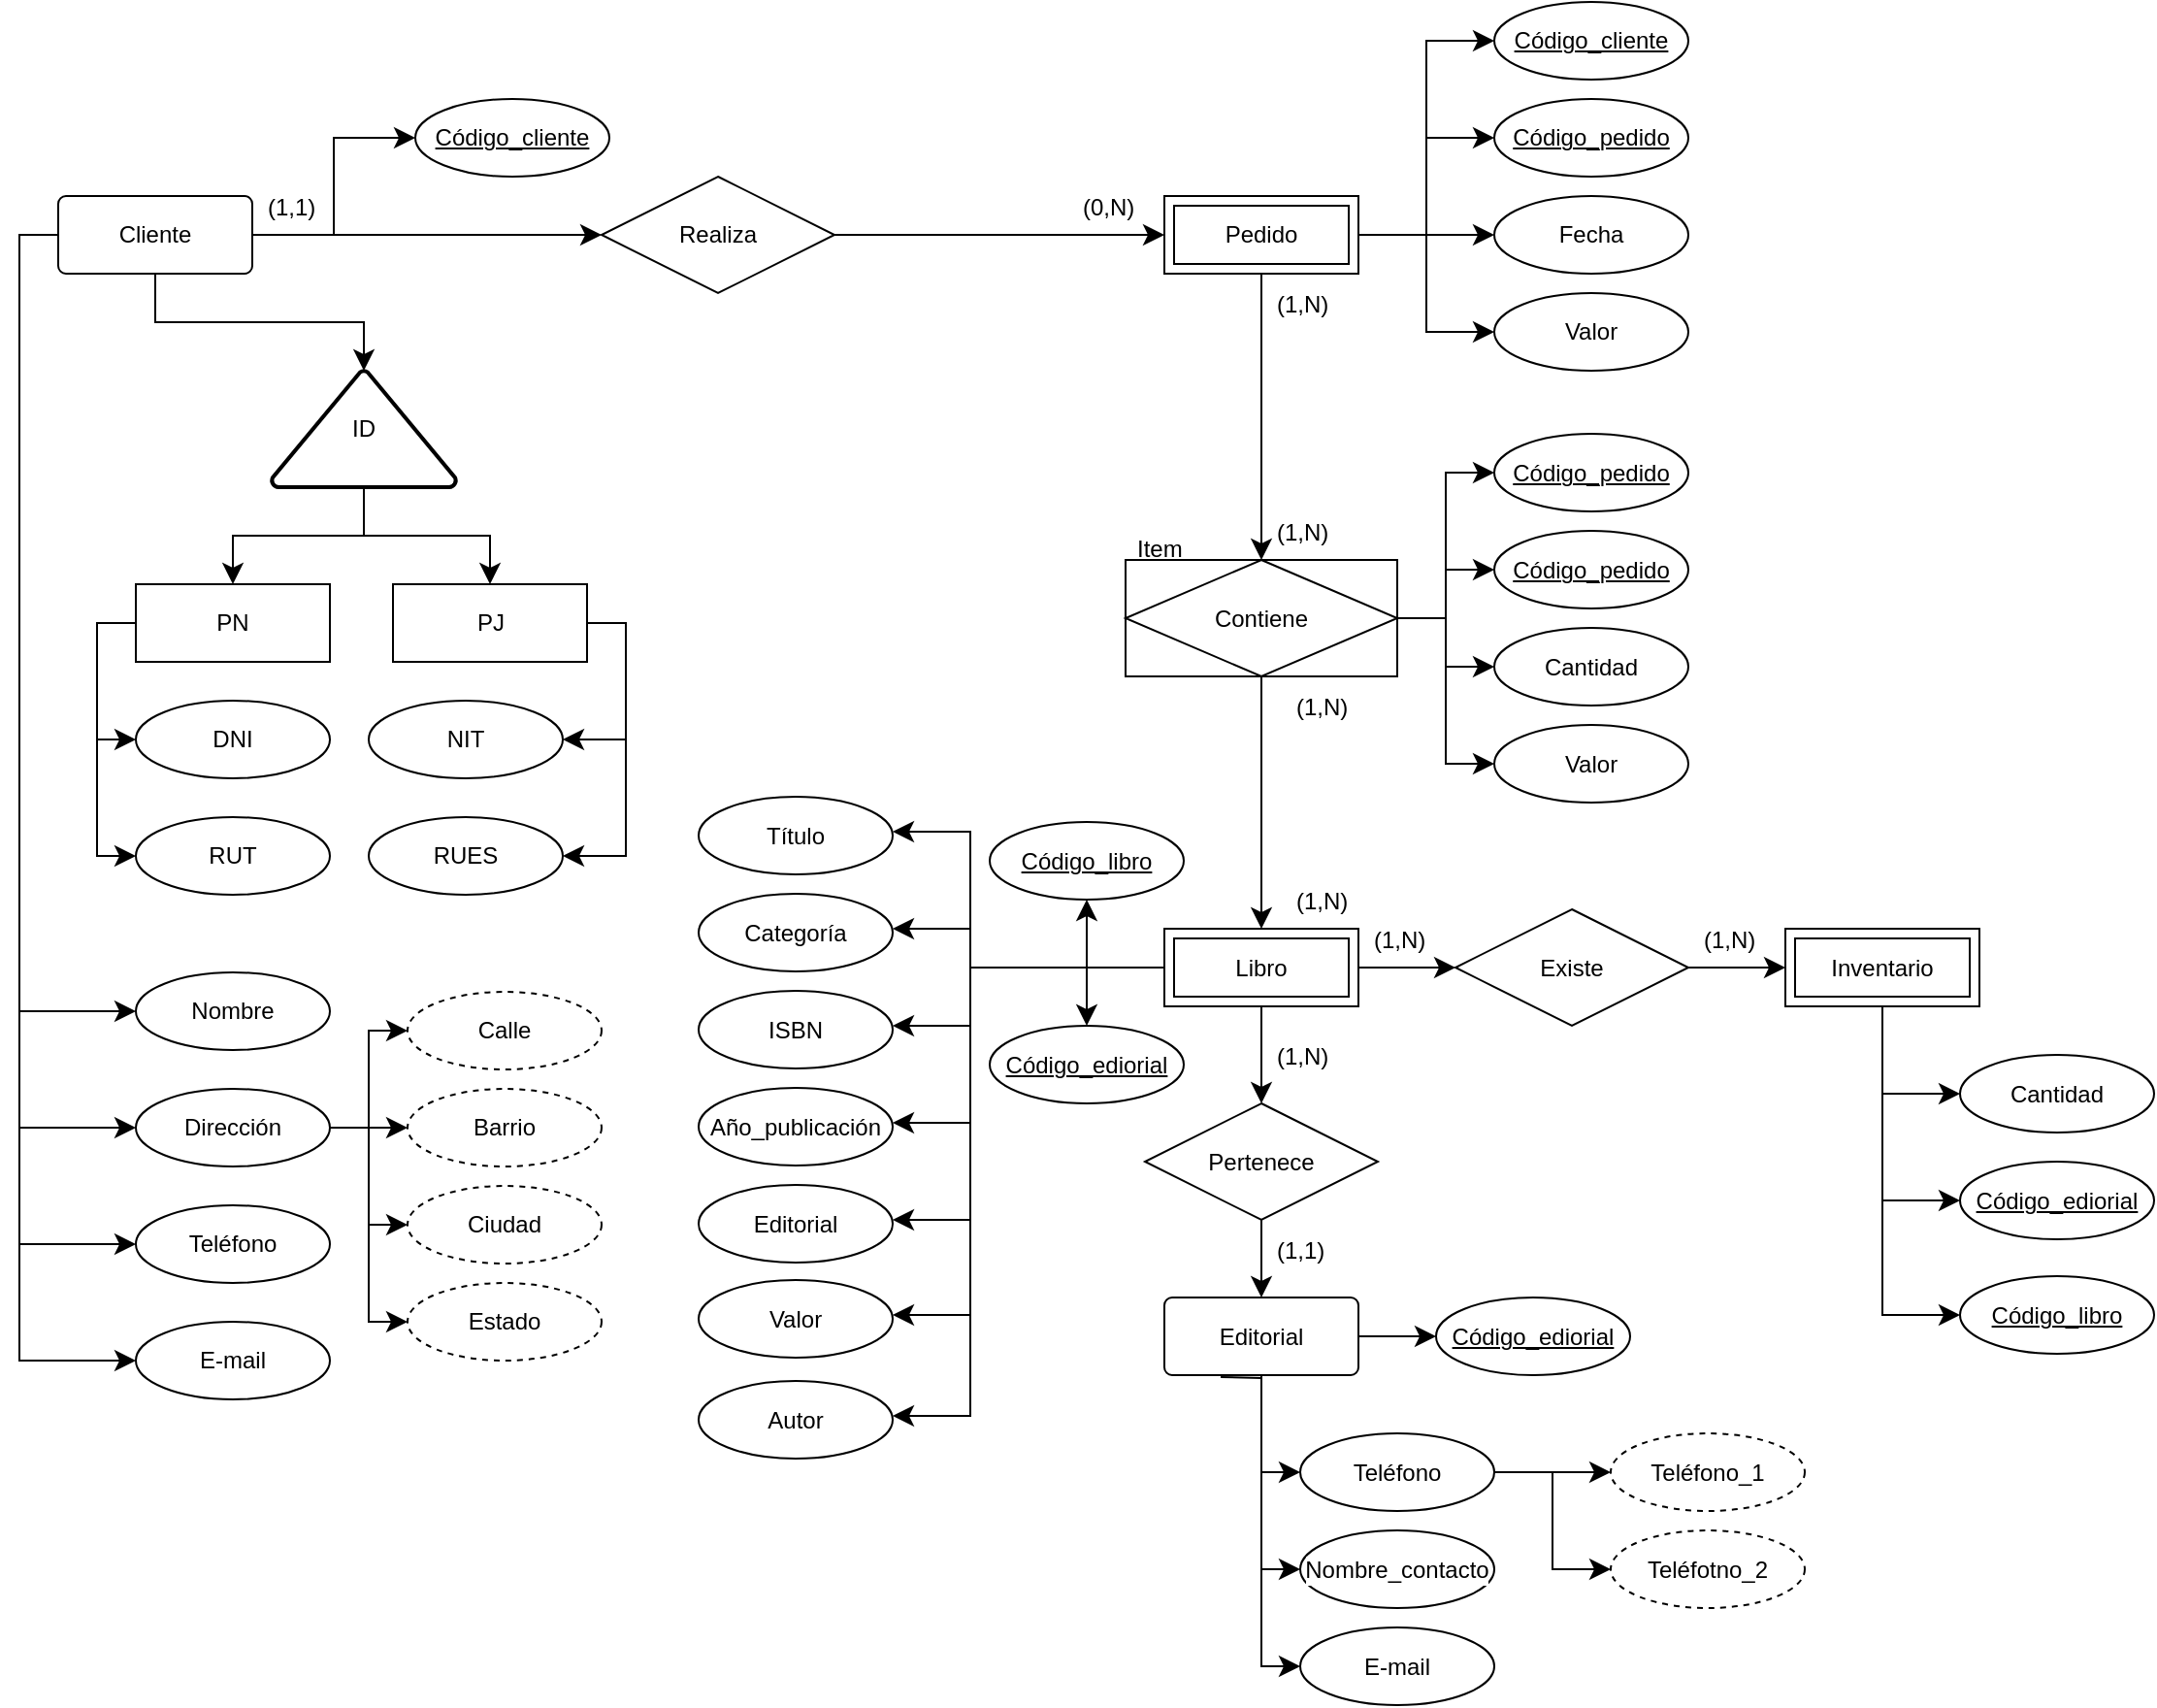 <mxfile version="27.1.3">
  <diagram name="Página-1" id="jzxvgFk-WGhR1MjdQ1gp">
    <mxGraphModel dx="1783" dy="1046" grid="1" gridSize="10" guides="1" tooltips="1" connect="1" arrows="1" fold="1" page="1" pageScale="1" pageWidth="827" pageHeight="1169" math="0" shadow="0">
      <root>
        <mxCell id="0" />
        <mxCell id="1" parent="0" />
        <mxCell id="xQgVyKhr44-zeWwKATJU-13" style="edgeStyle=none;curved=1;rounded=0;orthogonalLoop=1;jettySize=auto;html=1;entryX=0;entryY=0.5;entryDx=0;entryDy=0;fontSize=12;startSize=8;endSize=8;" edge="1" parent="1" source="xQgVyKhr44-zeWwKATJU-1" target="xQgVyKhr44-zeWwKATJU-7">
          <mxGeometry relative="1" as="geometry" />
        </mxCell>
        <mxCell id="xQgVyKhr44-zeWwKATJU-90" style="edgeStyle=orthogonalEdgeStyle;rounded=0;orthogonalLoop=1;jettySize=auto;html=1;entryX=0;entryY=0.5;entryDx=0;entryDy=0;fontSize=12;startSize=8;endSize=8;exitX=0;exitY=0.5;exitDx=0;exitDy=0;" edge="1" parent="1" source="xQgVyKhr44-zeWwKATJU-1" target="xQgVyKhr44-zeWwKATJU-67">
          <mxGeometry relative="1" as="geometry" />
        </mxCell>
        <mxCell id="xQgVyKhr44-zeWwKATJU-91" style="edgeStyle=orthogonalEdgeStyle;rounded=0;orthogonalLoop=1;jettySize=auto;html=1;entryX=0;entryY=0.5;entryDx=0;entryDy=0;fontSize=12;startSize=8;endSize=8;exitX=0;exitY=0.5;exitDx=0;exitDy=0;" edge="1" parent="1" source="xQgVyKhr44-zeWwKATJU-1" target="xQgVyKhr44-zeWwKATJU-73">
          <mxGeometry relative="1" as="geometry" />
        </mxCell>
        <mxCell id="xQgVyKhr44-zeWwKATJU-92" style="edgeStyle=orthogonalEdgeStyle;rounded=0;orthogonalLoop=1;jettySize=auto;html=1;entryX=0;entryY=0.5;entryDx=0;entryDy=0;fontSize=12;startSize=8;endSize=8;exitX=0;exitY=0.5;exitDx=0;exitDy=0;" edge="1" parent="1" source="xQgVyKhr44-zeWwKATJU-1" target="xQgVyKhr44-zeWwKATJU-72">
          <mxGeometry relative="1" as="geometry" />
        </mxCell>
        <mxCell id="xQgVyKhr44-zeWwKATJU-93" style="edgeStyle=orthogonalEdgeStyle;rounded=0;orthogonalLoop=1;jettySize=auto;html=1;entryX=0;entryY=0.5;entryDx=0;entryDy=0;fontSize=12;startSize=8;endSize=8;exitX=0;exitY=0.5;exitDx=0;exitDy=0;" edge="1" parent="1" source="xQgVyKhr44-zeWwKATJU-1" target="xQgVyKhr44-zeWwKATJU-80">
          <mxGeometry relative="1" as="geometry" />
        </mxCell>
        <mxCell id="xQgVyKhr44-zeWwKATJU-159" style="edgeStyle=orthogonalEdgeStyle;shape=connector;rounded=0;orthogonalLoop=1;jettySize=auto;html=1;exitX=1;exitY=0.5;exitDx=0;exitDy=0;entryX=0;entryY=0.5;entryDx=0;entryDy=0;strokeColor=default;align=center;verticalAlign=middle;fontFamily=Helvetica;fontSize=12;fontColor=default;labelBackgroundColor=default;startSize=8;endArrow=classic;endSize=8;" edge="1" parent="1" source="xQgVyKhr44-zeWwKATJU-1" target="xQgVyKhr44-zeWwKATJU-156">
          <mxGeometry relative="1" as="geometry" />
        </mxCell>
        <mxCell id="xQgVyKhr44-zeWwKATJU-1" value="Cliente" style="rounded=1;arcSize=10;whiteSpace=wrap;html=1;align=center;" vertex="1" parent="1">
          <mxGeometry x="180" y="200" width="100" height="40" as="geometry" />
        </mxCell>
        <mxCell id="xQgVyKhr44-zeWwKATJU-149" style="edgeStyle=orthogonalEdgeStyle;shape=connector;rounded=0;orthogonalLoop=1;jettySize=auto;html=1;entryX=0;entryY=0.5;entryDx=0;entryDy=0;strokeColor=default;align=center;verticalAlign=middle;fontFamily=Helvetica;fontSize=12;fontColor=default;labelBackgroundColor=default;startSize=8;endArrow=classic;endSize=8;exitX=0.5;exitY=1;exitDx=0;exitDy=0;" edge="1" parent="1" source="xQgVyKhr44-zeWwKATJU-2" target="xQgVyKhr44-zeWwKATJU-148">
          <mxGeometry relative="1" as="geometry">
            <mxPoint x="780" y="847.5" as="sourcePoint" />
          </mxGeometry>
        </mxCell>
        <mxCell id="xQgVyKhr44-zeWwKATJU-150" style="edgeStyle=orthogonalEdgeStyle;shape=connector;rounded=0;orthogonalLoop=1;jettySize=auto;html=1;entryX=0;entryY=0.5;entryDx=0;entryDy=0;strokeColor=default;align=center;verticalAlign=middle;fontFamily=Helvetica;fontSize=12;fontColor=default;labelBackgroundColor=default;startSize=8;endArrow=classic;endSize=8;" edge="1" parent="1" target="xQgVyKhr44-zeWwKATJU-147">
          <mxGeometry relative="1" as="geometry">
            <mxPoint x="800" y="807.5" as="sourcePoint" />
            <Array as="points">
              <mxPoint x="800" y="907.5" />
            </Array>
          </mxGeometry>
        </mxCell>
        <mxCell id="xQgVyKhr44-zeWwKATJU-151" style="edgeStyle=orthogonalEdgeStyle;shape=connector;rounded=0;orthogonalLoop=1;jettySize=auto;html=1;entryX=0;entryY=0.5;entryDx=0;entryDy=0;strokeColor=default;align=center;verticalAlign=middle;fontFamily=Helvetica;fontSize=12;fontColor=default;labelBackgroundColor=default;startSize=8;endArrow=classic;endSize=8;" edge="1" parent="1" target="xQgVyKhr44-zeWwKATJU-146">
          <mxGeometry relative="1" as="geometry">
            <mxPoint x="779" y="808.5" as="sourcePoint" />
            <mxPoint x="799.0" y="988.5" as="targetPoint" />
          </mxGeometry>
        </mxCell>
        <mxCell id="xQgVyKhr44-zeWwKATJU-160" style="edgeStyle=orthogonalEdgeStyle;shape=connector;rounded=0;orthogonalLoop=1;jettySize=auto;html=1;entryX=0;entryY=0.5;entryDx=0;entryDy=0;strokeColor=default;align=center;verticalAlign=middle;fontFamily=Helvetica;fontSize=12;fontColor=default;labelBackgroundColor=default;startSize=8;endArrow=classic;endSize=8;" edge="1" parent="1" source="xQgVyKhr44-zeWwKATJU-2" target="xQgVyKhr44-zeWwKATJU-157">
          <mxGeometry relative="1" as="geometry" />
        </mxCell>
        <mxCell id="xQgVyKhr44-zeWwKATJU-2" value="Editorial" style="rounded=1;arcSize=10;whiteSpace=wrap;html=1;align=center;" vertex="1" parent="1">
          <mxGeometry x="750" y="767.5" width="100" height="40" as="geometry" />
        </mxCell>
        <mxCell id="xQgVyKhr44-zeWwKATJU-167" style="edgeStyle=orthogonalEdgeStyle;shape=connector;rounded=0;orthogonalLoop=1;jettySize=auto;html=1;exitX=0.5;exitY=1;exitDx=0;exitDy=0;entryX=0;entryY=0.5;entryDx=0;entryDy=0;strokeColor=default;align=center;verticalAlign=middle;fontFamily=Helvetica;fontSize=12;fontColor=default;labelBackgroundColor=default;startSize=8;endArrow=classic;endSize=8;" edge="1" parent="1" source="xQgVyKhr44-zeWwKATJU-3" target="xQgVyKhr44-zeWwKATJU-165">
          <mxGeometry relative="1" as="geometry" />
        </mxCell>
        <mxCell id="xQgVyKhr44-zeWwKATJU-168" style="edgeStyle=orthogonalEdgeStyle;shape=connector;rounded=0;orthogonalLoop=1;jettySize=auto;html=1;entryX=0;entryY=0.5;entryDx=0;entryDy=0;strokeColor=default;align=center;verticalAlign=middle;fontFamily=Helvetica;fontSize=12;fontColor=default;labelBackgroundColor=default;startSize=8;endArrow=classic;endSize=8;" edge="1" parent="1" source="xQgVyKhr44-zeWwKATJU-3" target="xQgVyKhr44-zeWwKATJU-166">
          <mxGeometry relative="1" as="geometry" />
        </mxCell>
        <mxCell id="xQgVyKhr44-zeWwKATJU-180" style="edgeStyle=orthogonalEdgeStyle;shape=connector;rounded=0;orthogonalLoop=1;jettySize=auto;html=1;entryX=0;entryY=0.5;entryDx=0;entryDy=0;strokeColor=default;align=center;verticalAlign=middle;fontFamily=Helvetica;fontSize=12;fontColor=default;labelBackgroundColor=default;startSize=8;endArrow=classic;endSize=8;" edge="1" parent="1" source="xQgVyKhr44-zeWwKATJU-3" target="xQgVyKhr44-zeWwKATJU-179">
          <mxGeometry relative="1" as="geometry" />
        </mxCell>
        <mxCell id="xQgVyKhr44-zeWwKATJU-3" value="Inventario" style="shape=ext;margin=3;double=1;whiteSpace=wrap;html=1;align=center;" vertex="1" parent="1">
          <mxGeometry x="1070" y="577.5" width="100" height="40" as="geometry" />
        </mxCell>
        <mxCell id="xQgVyKhr44-zeWwKATJU-15" style="edgeStyle=none;curved=1;rounded=0;orthogonalLoop=1;jettySize=auto;html=1;entryX=0.5;entryY=0;entryDx=0;entryDy=0;fontSize=12;startSize=8;endSize=8;" edge="1" parent="1" source="xQgVyKhr44-zeWwKATJU-4" target="xQgVyKhr44-zeWwKATJU-50">
          <mxGeometry relative="1" as="geometry">
            <mxPoint x="800" y="275" as="targetPoint" />
            <Array as="points">
              <mxPoint x="800" y="270" />
            </Array>
          </mxGeometry>
        </mxCell>
        <mxCell id="xQgVyKhr44-zeWwKATJU-127" style="edgeStyle=orthogonalEdgeStyle;rounded=0;orthogonalLoop=1;jettySize=auto;html=1;exitX=1;exitY=0.5;exitDx=0;exitDy=0;entryX=0;entryY=0.5;entryDx=0;entryDy=0;fontSize=12;startSize=8;endSize=8;" edge="1" parent="1" source="xQgVyKhr44-zeWwKATJU-4" target="xQgVyKhr44-zeWwKATJU-126">
          <mxGeometry relative="1" as="geometry" />
        </mxCell>
        <mxCell id="xQgVyKhr44-zeWwKATJU-128" style="edgeStyle=orthogonalEdgeStyle;rounded=0;orthogonalLoop=1;jettySize=auto;html=1;entryX=0;entryY=0.5;entryDx=0;entryDy=0;fontSize=12;startSize=8;endSize=8;" edge="1" parent="1" source="xQgVyKhr44-zeWwKATJU-4" target="xQgVyKhr44-zeWwKATJU-125">
          <mxGeometry relative="1" as="geometry" />
        </mxCell>
        <mxCell id="xQgVyKhr44-zeWwKATJU-162" style="edgeStyle=orthogonalEdgeStyle;shape=connector;rounded=0;orthogonalLoop=1;jettySize=auto;html=1;exitX=1;exitY=0.5;exitDx=0;exitDy=0;entryX=0;entryY=0.5;entryDx=0;entryDy=0;strokeColor=default;align=center;verticalAlign=middle;fontFamily=Helvetica;fontSize=12;fontColor=default;labelBackgroundColor=default;startSize=8;endArrow=classic;endSize=8;" edge="1" parent="1" source="xQgVyKhr44-zeWwKATJU-4" target="xQgVyKhr44-zeWwKATJU-161">
          <mxGeometry relative="1" as="geometry" />
        </mxCell>
        <mxCell id="xQgVyKhr44-zeWwKATJU-170" style="edgeStyle=orthogonalEdgeStyle;shape=connector;rounded=0;orthogonalLoop=1;jettySize=auto;html=1;exitX=1;exitY=0.5;exitDx=0;exitDy=0;entryX=0;entryY=0.5;entryDx=0;entryDy=0;strokeColor=default;align=center;verticalAlign=middle;fontFamily=Helvetica;fontSize=12;fontColor=default;labelBackgroundColor=default;startSize=8;endArrow=classic;endSize=8;" edge="1" parent="1" source="xQgVyKhr44-zeWwKATJU-4" target="xQgVyKhr44-zeWwKATJU-169">
          <mxGeometry relative="1" as="geometry" />
        </mxCell>
        <mxCell id="xQgVyKhr44-zeWwKATJU-4" value="Pedido" style="shape=ext;margin=3;double=1;whiteSpace=wrap;html=1;align=center;" vertex="1" parent="1">
          <mxGeometry x="750" y="200" width="100" height="40" as="geometry" />
        </mxCell>
        <mxCell id="xQgVyKhr44-zeWwKATJU-40" style="edgeStyle=none;curved=1;rounded=0;orthogonalLoop=1;jettySize=auto;html=1;entryX=0.5;entryY=0;entryDx=0;entryDy=0;fontSize=12;startSize=8;endSize=8;" edge="1" parent="1" source="xQgVyKhr44-zeWwKATJU-5" target="xQgVyKhr44-zeWwKATJU-39">
          <mxGeometry relative="1" as="geometry" />
        </mxCell>
        <mxCell id="xQgVyKhr44-zeWwKATJU-45" value="" style="edgeStyle=none;curved=1;rounded=0;orthogonalLoop=1;jettySize=auto;html=1;fontSize=12;startSize=8;endSize=8;" edge="1" parent="1" source="xQgVyKhr44-zeWwKATJU-5">
          <mxGeometry relative="1" as="geometry">
            <mxPoint x="820.0" y="597.5" as="targetPoint" />
          </mxGeometry>
        </mxCell>
        <mxCell id="xQgVyKhr44-zeWwKATJU-49" value="" style="edgeStyle=none;curved=1;rounded=0;orthogonalLoop=1;jettySize=auto;html=1;fontSize=12;startSize=8;endSize=8;" edge="1" parent="1" source="xQgVyKhr44-zeWwKATJU-5" target="xQgVyKhr44-zeWwKATJU-44">
          <mxGeometry relative="1" as="geometry" />
        </mxCell>
        <mxCell id="xQgVyKhr44-zeWwKATJU-138" style="edgeStyle=orthogonalEdgeStyle;rounded=0;orthogonalLoop=1;jettySize=auto;html=1;exitX=0;exitY=0.5;exitDx=0;exitDy=0;entryX=1;entryY=0.5;entryDx=0;entryDy=0;fontSize=12;startSize=8;endSize=8;" edge="1" parent="1" source="xQgVyKhr44-zeWwKATJU-5">
          <mxGeometry relative="1" as="geometry">
            <mxPoint x="720.0" y="596.5" as="sourcePoint" />
            <mxPoint x="610.0" y="527.5" as="targetPoint" />
            <Array as="points">
              <mxPoint x="650" y="597.5" />
              <mxPoint x="650" y="527.5" />
            </Array>
          </mxGeometry>
        </mxCell>
        <mxCell id="xQgVyKhr44-zeWwKATJU-139" style="edgeStyle=orthogonalEdgeStyle;shape=connector;rounded=0;orthogonalLoop=1;jettySize=auto;html=1;entryX=1;entryY=0.5;entryDx=0;entryDy=0;strokeColor=default;align=center;verticalAlign=middle;fontFamily=Helvetica;fontSize=12;fontColor=default;labelBackgroundColor=default;startSize=8;endArrow=classic;endSize=8;exitX=0;exitY=0.5;exitDx=0;exitDy=0;" edge="1" parent="1" source="xQgVyKhr44-zeWwKATJU-5">
          <mxGeometry relative="1" as="geometry">
            <mxPoint x="720.0" y="596.5" as="sourcePoint" />
            <mxPoint x="610.0" y="577.5" as="targetPoint" />
            <Array as="points">
              <mxPoint x="650" y="597.5" />
              <mxPoint x="650" y="577.5" />
            </Array>
          </mxGeometry>
        </mxCell>
        <mxCell id="xQgVyKhr44-zeWwKATJU-140" style="edgeStyle=orthogonalEdgeStyle;shape=connector;rounded=0;orthogonalLoop=1;jettySize=auto;html=1;entryX=1;entryY=0.5;entryDx=0;entryDy=0;strokeColor=default;align=center;verticalAlign=middle;fontFamily=Helvetica;fontSize=12;fontColor=default;labelBackgroundColor=default;startSize=8;endArrow=classic;endSize=8;exitX=0;exitY=0.5;exitDx=0;exitDy=0;" edge="1" parent="1" source="xQgVyKhr44-zeWwKATJU-5">
          <mxGeometry relative="1" as="geometry">
            <mxPoint x="720.0" y="596.5" as="sourcePoint" />
            <mxPoint x="610.0" y="627.5" as="targetPoint" />
            <Array as="points">
              <mxPoint x="650" y="597.5" />
              <mxPoint x="650" y="627.5" />
            </Array>
          </mxGeometry>
        </mxCell>
        <mxCell id="xQgVyKhr44-zeWwKATJU-142" style="edgeStyle=orthogonalEdgeStyle;shape=connector;rounded=0;orthogonalLoop=1;jettySize=auto;html=1;entryX=1;entryY=0.5;entryDx=0;entryDy=0;strokeColor=default;align=center;verticalAlign=middle;fontFamily=Helvetica;fontSize=12;fontColor=default;labelBackgroundColor=default;startSize=8;endArrow=classic;endSize=8;exitX=0;exitY=0.5;exitDx=0;exitDy=0;" edge="1" parent="1" source="xQgVyKhr44-zeWwKATJU-5">
          <mxGeometry relative="1" as="geometry">
            <mxPoint x="720.0" y="596.5" as="sourcePoint" />
            <mxPoint x="610.0" y="677.5" as="targetPoint" />
            <Array as="points">
              <mxPoint x="650" y="597.5" />
              <mxPoint x="650" y="677.5" />
            </Array>
          </mxGeometry>
        </mxCell>
        <mxCell id="xQgVyKhr44-zeWwKATJU-143" style="edgeStyle=orthogonalEdgeStyle;shape=connector;rounded=0;orthogonalLoop=1;jettySize=auto;html=1;entryX=1;entryY=0.5;entryDx=0;entryDy=0;strokeColor=default;align=center;verticalAlign=middle;fontFamily=Helvetica;fontSize=12;fontColor=default;labelBackgroundColor=default;startSize=8;endArrow=classic;endSize=8;exitX=0;exitY=0.5;exitDx=0;exitDy=0;" edge="1" parent="1" source="xQgVyKhr44-zeWwKATJU-5">
          <mxGeometry relative="1" as="geometry">
            <mxPoint x="720.0" y="596.5" as="sourcePoint" />
            <mxPoint x="610.0" y="727.5" as="targetPoint" />
            <Array as="points">
              <mxPoint x="650" y="597.5" />
              <mxPoint x="650" y="727.5" />
            </Array>
          </mxGeometry>
        </mxCell>
        <mxCell id="xQgVyKhr44-zeWwKATJU-144" style="edgeStyle=orthogonalEdgeStyle;shape=connector;rounded=0;orthogonalLoop=1;jettySize=auto;html=1;entryX=1;entryY=0.5;entryDx=0;entryDy=0;strokeColor=default;align=center;verticalAlign=middle;fontFamily=Helvetica;fontSize=12;fontColor=default;labelBackgroundColor=default;startSize=8;endArrow=classic;endSize=8;exitX=0;exitY=0.5;exitDx=0;exitDy=0;" edge="1" parent="1" source="xQgVyKhr44-zeWwKATJU-5">
          <mxGeometry relative="1" as="geometry">
            <mxPoint x="720.0" y="596.5" as="sourcePoint" />
            <mxPoint x="610.0" y="776.5" as="targetPoint" />
            <Array as="points">
              <mxPoint x="650" y="597.5" />
              <mxPoint x="650" y="776.5" />
            </Array>
          </mxGeometry>
        </mxCell>
        <mxCell id="xQgVyKhr44-zeWwKATJU-145" style="edgeStyle=orthogonalEdgeStyle;shape=connector;rounded=0;orthogonalLoop=1;jettySize=auto;html=1;entryX=1;entryY=0.5;entryDx=0;entryDy=0;strokeColor=default;align=center;verticalAlign=middle;fontFamily=Helvetica;fontSize=12;fontColor=default;labelBackgroundColor=default;startSize=8;endArrow=classic;endSize=8;exitX=0;exitY=0.5;exitDx=0;exitDy=0;" edge="1" parent="1" source="xQgVyKhr44-zeWwKATJU-5">
          <mxGeometry relative="1" as="geometry">
            <mxPoint x="720.0" y="596.5" as="sourcePoint" />
            <mxPoint x="610.0" y="828.5" as="targetPoint" />
            <Array as="points">
              <mxPoint x="650" y="597.5" />
              <mxPoint x="650" y="828.5" />
            </Array>
          </mxGeometry>
        </mxCell>
        <mxCell id="xQgVyKhr44-zeWwKATJU-164" style="edgeStyle=orthogonalEdgeStyle;shape=connector;rounded=0;orthogonalLoop=1;jettySize=auto;html=1;entryX=0.5;entryY=0;entryDx=0;entryDy=0;strokeColor=default;align=center;verticalAlign=middle;fontFamily=Helvetica;fontSize=12;fontColor=default;labelBackgroundColor=default;startSize=8;endArrow=classic;endSize=8;exitX=0;exitY=0.5;exitDx=0;exitDy=0;" edge="1" parent="1" source="xQgVyKhr44-zeWwKATJU-5" target="xQgVyKhr44-zeWwKATJU-163">
          <mxGeometry relative="1" as="geometry" />
        </mxCell>
        <mxCell id="xQgVyKhr44-zeWwKATJU-178" style="edgeStyle=orthogonalEdgeStyle;shape=connector;rounded=0;orthogonalLoop=1;jettySize=auto;html=1;entryX=0.5;entryY=1;entryDx=0;entryDy=0;strokeColor=default;align=center;verticalAlign=middle;fontFamily=Helvetica;fontSize=12;fontColor=default;labelBackgroundColor=default;startSize=8;endArrow=classic;endSize=8;exitX=0;exitY=0.5;exitDx=0;exitDy=0;" edge="1" parent="1" source="xQgVyKhr44-zeWwKATJU-5" target="xQgVyKhr44-zeWwKATJU-177">
          <mxGeometry relative="1" as="geometry" />
        </mxCell>
        <mxCell id="xQgVyKhr44-zeWwKATJU-5" value="Libro" style="shape=ext;margin=3;double=1;whiteSpace=wrap;html=1;align=center;" vertex="1" parent="1">
          <mxGeometry x="750" y="577.5" width="100" height="40" as="geometry" />
        </mxCell>
        <mxCell id="xQgVyKhr44-zeWwKATJU-14" style="edgeStyle=none;curved=1;rounded=0;orthogonalLoop=1;jettySize=auto;html=1;entryX=0;entryY=0.5;entryDx=0;entryDy=0;fontSize=12;startSize=8;endSize=8;exitX=1;exitY=0.5;exitDx=0;exitDy=0;" edge="1" parent="1" source="xQgVyKhr44-zeWwKATJU-7" target="xQgVyKhr44-zeWwKATJU-4">
          <mxGeometry relative="1" as="geometry">
            <mxPoint x="610" y="230" as="sourcePoint" />
          </mxGeometry>
        </mxCell>
        <mxCell id="xQgVyKhr44-zeWwKATJU-7" value="Realiza" style="shape=rhombus;perimeter=rhombusPerimeter;whiteSpace=wrap;html=1;align=center;" vertex="1" parent="1">
          <mxGeometry x="460" y="190" width="120" height="60" as="geometry" />
        </mxCell>
        <mxCell id="xQgVyKhr44-zeWwKATJU-17" style="edgeStyle=none;curved=1;rounded=0;orthogonalLoop=1;jettySize=auto;html=1;fontSize=12;startSize=8;endSize=8;exitX=0.5;exitY=1;exitDx=0;exitDy=0;entryX=0.5;entryY=0;entryDx=0;entryDy=0;" edge="1" parent="1" source="xQgVyKhr44-zeWwKATJU-50" target="xQgVyKhr44-zeWwKATJU-5">
          <mxGeometry relative="1" as="geometry">
            <mxPoint x="800" y="507.5" as="sourcePoint" />
            <mxPoint x="800" y="587.5" as="targetPoint" />
          </mxGeometry>
        </mxCell>
        <mxCell id="xQgVyKhr44-zeWwKATJU-18" value="" style="shape=table;startSize=0;container=1;collapsible=1;childLayout=tableLayout;fixedRows=1;rowLines=0;fontStyle=0;align=center;resizeLast=1;strokeColor=none;fillColor=none;collapsible=0;whiteSpace=wrap;html=1;" vertex="1" parent="1">
          <mxGeometry x="250" y="190" width="70" height="30" as="geometry" />
        </mxCell>
        <mxCell id="xQgVyKhr44-zeWwKATJU-19" value="" style="shape=tableRow;horizontal=0;startSize=0;swimlaneHead=0;swimlaneBody=0;fillColor=none;collapsible=0;dropTarget=0;points=[[0,0.5],[1,0.5]];portConstraint=eastwest;top=0;left=0;right=0;bottom=0;" vertex="1" parent="xQgVyKhr44-zeWwKATJU-18">
          <mxGeometry width="70" height="30" as="geometry" />
        </mxCell>
        <mxCell id="xQgVyKhr44-zeWwKATJU-20" value="" style="shape=partialRectangle;connectable=0;fillColor=none;top=0;left=0;bottom=0;right=0;editable=1;overflow=hidden;" vertex="1" parent="xQgVyKhr44-zeWwKATJU-19">
          <mxGeometry width="30" height="30" as="geometry">
            <mxRectangle width="30" height="30" as="alternateBounds" />
          </mxGeometry>
        </mxCell>
        <mxCell id="xQgVyKhr44-zeWwKATJU-21" value="(1,1)" style="shape=partialRectangle;connectable=0;fillColor=none;top=0;left=0;bottom=0;right=0;align=left;spacingLeft=6;overflow=hidden;" vertex="1" parent="xQgVyKhr44-zeWwKATJU-19">
          <mxGeometry x="30" width="40" height="30" as="geometry">
            <mxRectangle width="40" height="30" as="alternateBounds" />
          </mxGeometry>
        </mxCell>
        <mxCell id="xQgVyKhr44-zeWwKATJU-30" value="" style="shape=table;startSize=0;container=1;collapsible=1;childLayout=tableLayout;fixedRows=1;rowLines=0;fontStyle=0;align=center;resizeLast=1;strokeColor=none;fillColor=none;collapsible=0;whiteSpace=wrap;html=1;" vertex="1" parent="1">
          <mxGeometry x="670" y="190" width="70" height="30" as="geometry" />
        </mxCell>
        <mxCell id="xQgVyKhr44-zeWwKATJU-31" value="" style="shape=tableRow;horizontal=0;startSize=0;swimlaneHead=0;swimlaneBody=0;fillColor=none;collapsible=0;dropTarget=0;points=[[0,0.5],[1,0.5]];portConstraint=eastwest;top=0;left=0;right=0;bottom=0;" vertex="1" parent="xQgVyKhr44-zeWwKATJU-30">
          <mxGeometry width="70" height="30" as="geometry" />
        </mxCell>
        <mxCell id="xQgVyKhr44-zeWwKATJU-32" value="" style="shape=partialRectangle;connectable=0;fillColor=none;top=0;left=0;bottom=0;right=0;editable=1;overflow=hidden;" vertex="1" parent="xQgVyKhr44-zeWwKATJU-31">
          <mxGeometry width="30" height="30" as="geometry">
            <mxRectangle width="30" height="30" as="alternateBounds" />
          </mxGeometry>
        </mxCell>
        <mxCell id="xQgVyKhr44-zeWwKATJU-33" value="(0,N)" style="shape=partialRectangle;connectable=0;fillColor=none;top=0;left=0;bottom=0;right=0;align=left;spacingLeft=6;overflow=hidden;" vertex="1" parent="xQgVyKhr44-zeWwKATJU-31">
          <mxGeometry x="30" width="40" height="30" as="geometry">
            <mxRectangle width="40" height="30" as="alternateBounds" />
          </mxGeometry>
        </mxCell>
        <mxCell id="xQgVyKhr44-zeWwKATJU-34" value="" style="shape=table;startSize=0;container=1;collapsible=1;childLayout=tableLayout;fixedRows=1;rowLines=0;fontStyle=0;align=center;resizeLast=1;strokeColor=none;fillColor=none;collapsible=0;whiteSpace=wrap;html=1;" vertex="1" parent="1">
          <mxGeometry x="770" y="240" width="70" height="30" as="geometry" />
        </mxCell>
        <mxCell id="xQgVyKhr44-zeWwKATJU-35" value="" style="shape=tableRow;horizontal=0;startSize=0;swimlaneHead=0;swimlaneBody=0;fillColor=none;collapsible=0;dropTarget=0;points=[[0,0.5],[1,0.5]];portConstraint=eastwest;top=0;left=0;right=0;bottom=0;" vertex="1" parent="xQgVyKhr44-zeWwKATJU-34">
          <mxGeometry width="70" height="30" as="geometry" />
        </mxCell>
        <mxCell id="xQgVyKhr44-zeWwKATJU-36" value="" style="shape=partialRectangle;connectable=0;fillColor=none;top=0;left=0;bottom=0;right=0;editable=1;overflow=hidden;" vertex="1" parent="xQgVyKhr44-zeWwKATJU-35">
          <mxGeometry width="30" height="30" as="geometry">
            <mxRectangle width="30" height="30" as="alternateBounds" />
          </mxGeometry>
        </mxCell>
        <mxCell id="xQgVyKhr44-zeWwKATJU-37" value="(1,N)" style="shape=partialRectangle;connectable=0;fillColor=none;top=0;left=0;bottom=0;right=0;align=left;spacingLeft=6;overflow=hidden;" vertex="1" parent="xQgVyKhr44-zeWwKATJU-35">
          <mxGeometry x="30" width="40" height="30" as="geometry">
            <mxRectangle width="40" height="30" as="alternateBounds" />
          </mxGeometry>
        </mxCell>
        <mxCell id="xQgVyKhr44-zeWwKATJU-38" value="(1,N)" style="shape=partialRectangle;connectable=0;fillColor=none;top=0;left=0;bottom=0;right=0;align=left;spacingLeft=6;overflow=hidden;" vertex="1" parent="1">
          <mxGeometry x="810" y="547.5" width="40" height="30" as="geometry">
            <mxRectangle width="40" height="30" as="alternateBounds" />
          </mxGeometry>
        </mxCell>
        <mxCell id="xQgVyKhr44-zeWwKATJU-41" value="" style="edgeStyle=none;curved=1;rounded=0;orthogonalLoop=1;jettySize=auto;html=1;fontSize=12;startSize=8;endSize=8;" edge="1" parent="1" source="xQgVyKhr44-zeWwKATJU-39" target="xQgVyKhr44-zeWwKATJU-2">
          <mxGeometry relative="1" as="geometry" />
        </mxCell>
        <mxCell id="xQgVyKhr44-zeWwKATJU-39" value="Pertenece" style="shape=rhombus;perimeter=rhombusPerimeter;whiteSpace=wrap;html=1;align=center;" vertex="1" parent="1">
          <mxGeometry x="740" y="667.5" width="120" height="60" as="geometry" />
        </mxCell>
        <mxCell id="xQgVyKhr44-zeWwKATJU-42" value="(1,N)" style="shape=partialRectangle;connectable=0;fillColor=none;top=0;left=0;bottom=0;right=0;align=left;spacingLeft=6;overflow=hidden;" vertex="1" parent="1">
          <mxGeometry x="800" y="627.5" width="40" height="30" as="geometry">
            <mxRectangle width="40" height="30" as="alternateBounds" />
          </mxGeometry>
        </mxCell>
        <mxCell id="xQgVyKhr44-zeWwKATJU-43" value="(1,1)" style="shape=partialRectangle;connectable=0;fillColor=none;top=0;left=0;bottom=0;right=0;align=left;spacingLeft=6;overflow=hidden;" vertex="1" parent="1">
          <mxGeometry x="800" y="727.5" width="40" height="30" as="geometry">
            <mxRectangle width="40" height="30" as="alternateBounds" />
          </mxGeometry>
        </mxCell>
        <mxCell id="xQgVyKhr44-zeWwKATJU-46" value="" style="edgeStyle=none;curved=1;rounded=0;orthogonalLoop=1;jettySize=auto;html=1;fontSize=12;startSize=8;endSize=8;" edge="1" parent="1" source="xQgVyKhr44-zeWwKATJU-44" target="xQgVyKhr44-zeWwKATJU-3">
          <mxGeometry relative="1" as="geometry" />
        </mxCell>
        <mxCell id="xQgVyKhr44-zeWwKATJU-44" value="Existe" style="shape=rhombus;perimeter=rhombusPerimeter;whiteSpace=wrap;html=1;align=center;" vertex="1" parent="1">
          <mxGeometry x="900" y="567.5" width="120" height="60" as="geometry" />
        </mxCell>
        <mxCell id="xQgVyKhr44-zeWwKATJU-47" value="(1,N)" style="shape=partialRectangle;connectable=0;fillColor=none;top=0;left=0;bottom=0;right=0;align=left;spacingLeft=6;overflow=hidden;" vertex="1" parent="1">
          <mxGeometry x="1020" y="567.5" width="40" height="30" as="geometry">
            <mxRectangle width="40" height="30" as="alternateBounds" />
          </mxGeometry>
        </mxCell>
        <mxCell id="xQgVyKhr44-zeWwKATJU-48" value="(1,N)" style="shape=partialRectangle;connectable=0;fillColor=none;top=0;left=0;bottom=0;right=0;align=left;spacingLeft=6;overflow=hidden;" vertex="1" parent="1">
          <mxGeometry x="850" y="567.5" width="40" height="30" as="geometry">
            <mxRectangle width="40" height="30" as="alternateBounds" />
          </mxGeometry>
        </mxCell>
        <mxCell id="xQgVyKhr44-zeWwKATJU-174" style="edgeStyle=orthogonalEdgeStyle;shape=connector;rounded=0;orthogonalLoop=1;jettySize=auto;html=1;entryX=0;entryY=0.5;entryDx=0;entryDy=0;strokeColor=default;align=center;verticalAlign=middle;fontFamily=Helvetica;fontSize=12;fontColor=default;labelBackgroundColor=default;startSize=8;endArrow=classic;endSize=8;" edge="1" parent="1" source="xQgVyKhr44-zeWwKATJU-50" target="xQgVyKhr44-zeWwKATJU-171">
          <mxGeometry relative="1" as="geometry" />
        </mxCell>
        <mxCell id="xQgVyKhr44-zeWwKATJU-175" style="edgeStyle=orthogonalEdgeStyle;shape=connector;rounded=0;orthogonalLoop=1;jettySize=auto;html=1;entryX=0;entryY=0.5;entryDx=0;entryDy=0;strokeColor=default;align=center;verticalAlign=middle;fontFamily=Helvetica;fontSize=12;fontColor=default;labelBackgroundColor=default;startSize=8;endArrow=classic;endSize=8;" edge="1" parent="1" source="xQgVyKhr44-zeWwKATJU-50" target="xQgVyKhr44-zeWwKATJU-172">
          <mxGeometry relative="1" as="geometry" />
        </mxCell>
        <mxCell id="xQgVyKhr44-zeWwKATJU-182" style="edgeStyle=orthogonalEdgeStyle;shape=connector;rounded=0;orthogonalLoop=1;jettySize=auto;html=1;exitX=1;exitY=0.5;exitDx=0;exitDy=0;entryX=0;entryY=0.5;entryDx=0;entryDy=0;strokeColor=default;align=center;verticalAlign=middle;fontFamily=Helvetica;fontSize=12;fontColor=default;labelBackgroundColor=default;startSize=8;endArrow=classic;endSize=8;" edge="1" parent="1" source="xQgVyKhr44-zeWwKATJU-50" target="xQgVyKhr44-zeWwKATJU-176">
          <mxGeometry relative="1" as="geometry" />
        </mxCell>
        <mxCell id="xQgVyKhr44-zeWwKATJU-183" style="edgeStyle=orthogonalEdgeStyle;shape=connector;rounded=0;orthogonalLoop=1;jettySize=auto;html=1;entryX=0;entryY=0.5;entryDx=0;entryDy=0;strokeColor=default;align=center;verticalAlign=middle;fontFamily=Helvetica;fontSize=12;fontColor=default;labelBackgroundColor=default;startSize=8;endArrow=classic;endSize=8;" edge="1" parent="1" source="xQgVyKhr44-zeWwKATJU-50" target="xQgVyKhr44-zeWwKATJU-181">
          <mxGeometry relative="1" as="geometry" />
        </mxCell>
        <mxCell id="xQgVyKhr44-zeWwKATJU-50" value="Contiene" style="shape=associativeEntity;whiteSpace=wrap;html=1;align=center;" vertex="1" parent="1">
          <mxGeometry x="730" y="387.5" width="140" height="60" as="geometry" />
        </mxCell>
        <mxCell id="xQgVyKhr44-zeWwKATJU-51" value="Item" style="text;strokeColor=none;fillColor=none;spacingLeft=4;spacingRight=4;overflow=hidden;rotatable=0;points=[[0,0.5],[1,0.5]];portConstraint=eastwest;fontSize=12;whiteSpace=wrap;html=1;" vertex="1" parent="1">
          <mxGeometry x="730" y="367.5" width="40" height="30" as="geometry" />
        </mxCell>
        <mxCell id="xQgVyKhr44-zeWwKATJU-52" value="" style="shape=table;startSize=0;container=1;collapsible=1;childLayout=tableLayout;fixedRows=1;rowLines=0;fontStyle=0;align=center;resizeLast=1;strokeColor=none;fillColor=none;collapsible=0;whiteSpace=wrap;html=1;" vertex="1" parent="1">
          <mxGeometry x="770" y="357.5" width="70" height="30" as="geometry" />
        </mxCell>
        <mxCell id="xQgVyKhr44-zeWwKATJU-53" value="" style="shape=tableRow;horizontal=0;startSize=0;swimlaneHead=0;swimlaneBody=0;fillColor=none;collapsible=0;dropTarget=0;points=[[0,0.5],[1,0.5]];portConstraint=eastwest;top=0;left=0;right=0;bottom=0;" vertex="1" parent="xQgVyKhr44-zeWwKATJU-52">
          <mxGeometry width="70" height="30" as="geometry" />
        </mxCell>
        <mxCell id="xQgVyKhr44-zeWwKATJU-54" value="" style="shape=partialRectangle;connectable=0;fillColor=none;top=0;left=0;bottom=0;right=0;editable=1;overflow=hidden;" vertex="1" parent="xQgVyKhr44-zeWwKATJU-53">
          <mxGeometry width="30" height="30" as="geometry">
            <mxRectangle width="30" height="30" as="alternateBounds" />
          </mxGeometry>
        </mxCell>
        <mxCell id="xQgVyKhr44-zeWwKATJU-55" value="(1,N)" style="shape=partialRectangle;connectable=0;fillColor=none;top=0;left=0;bottom=0;right=0;align=left;spacingLeft=6;overflow=hidden;" vertex="1" parent="xQgVyKhr44-zeWwKATJU-53">
          <mxGeometry x="30" width="40" height="30" as="geometry">
            <mxRectangle width="40" height="30" as="alternateBounds" />
          </mxGeometry>
        </mxCell>
        <mxCell id="xQgVyKhr44-zeWwKATJU-56" value="(1,N)" style="shape=partialRectangle;connectable=0;fillColor=none;top=0;left=0;bottom=0;right=0;align=left;spacingLeft=6;overflow=hidden;" vertex="1" parent="1">
          <mxGeometry x="810" y="447.5" width="40" height="30" as="geometry">
            <mxRectangle width="40" height="30" as="alternateBounds" />
          </mxGeometry>
        </mxCell>
        <mxCell id="xQgVyKhr44-zeWwKATJU-67" value="Nombre" style="ellipse;whiteSpace=wrap;html=1;rounded=1;arcSize=10;" vertex="1" parent="1">
          <mxGeometry x="220" y="600" width="100" height="40" as="geometry" />
        </mxCell>
        <mxCell id="xQgVyKhr44-zeWwKATJU-72" value="Teléfono" style="ellipse;whiteSpace=wrap;html=1;rounded=1;arcSize=10;" vertex="1" parent="1">
          <mxGeometry x="220" y="720" width="100" height="40" as="geometry" />
        </mxCell>
        <mxCell id="xQgVyKhr44-zeWwKATJU-103" style="edgeStyle=orthogonalEdgeStyle;rounded=0;orthogonalLoop=1;jettySize=auto;html=1;exitX=1;exitY=0.5;exitDx=0;exitDy=0;entryX=0;entryY=0.5;entryDx=0;entryDy=0;fontSize=12;startSize=8;endSize=8;strokeColor=default;" edge="1" parent="1" source="xQgVyKhr44-zeWwKATJU-73" target="xQgVyKhr44-zeWwKATJU-87">
          <mxGeometry relative="1" as="geometry" />
        </mxCell>
        <mxCell id="xQgVyKhr44-zeWwKATJU-104" style="edgeStyle=orthogonalEdgeStyle;rounded=0;orthogonalLoop=1;jettySize=auto;html=1;entryX=0;entryY=0.5;entryDx=0;entryDy=0;fontSize=12;startSize=8;endSize=8;" edge="1" parent="1" source="xQgVyKhr44-zeWwKATJU-73" target="xQgVyKhr44-zeWwKATJU-97">
          <mxGeometry relative="1" as="geometry" />
        </mxCell>
        <mxCell id="xQgVyKhr44-zeWwKATJU-105" style="edgeStyle=orthogonalEdgeStyle;rounded=0;orthogonalLoop=1;jettySize=auto;html=1;entryX=0;entryY=0.5;entryDx=0;entryDy=0;fontSize=12;startSize=8;endSize=8;" edge="1" parent="1" source="xQgVyKhr44-zeWwKATJU-73" target="xQgVyKhr44-zeWwKATJU-96">
          <mxGeometry relative="1" as="geometry" />
        </mxCell>
        <mxCell id="xQgVyKhr44-zeWwKATJU-106" style="edgeStyle=orthogonalEdgeStyle;rounded=0;orthogonalLoop=1;jettySize=auto;html=1;exitX=1;exitY=0.5;exitDx=0;exitDy=0;entryX=0;entryY=0.5;entryDx=0;entryDy=0;fontSize=12;startSize=8;endSize=8;" edge="1" parent="1" source="xQgVyKhr44-zeWwKATJU-73" target="xQgVyKhr44-zeWwKATJU-95">
          <mxGeometry relative="1" as="geometry" />
        </mxCell>
        <mxCell id="xQgVyKhr44-zeWwKATJU-73" value="Dirección" style="ellipse;whiteSpace=wrap;html=1;rounded=1;arcSize=10;" vertex="1" parent="1">
          <mxGeometry x="220" y="660" width="100" height="40" as="geometry" />
        </mxCell>
        <mxCell id="xQgVyKhr44-zeWwKATJU-80" value="E-mail" style="ellipse;whiteSpace=wrap;html=1;rounded=1;arcSize=10;" vertex="1" parent="1">
          <mxGeometry x="220" y="780" width="100" height="40" as="geometry" />
        </mxCell>
        <mxCell id="xQgVyKhr44-zeWwKATJU-87" value="Calle" style="ellipse;whiteSpace=wrap;html=1;align=center;dashed=1;" vertex="1" parent="1">
          <mxGeometry x="360" y="610" width="100" height="40" as="geometry" />
        </mxCell>
        <mxCell id="xQgVyKhr44-zeWwKATJU-95" value="Estado" style="ellipse;whiteSpace=wrap;html=1;align=center;dashed=1;" vertex="1" parent="1">
          <mxGeometry x="360" y="760" width="100" height="40" as="geometry" />
        </mxCell>
        <mxCell id="xQgVyKhr44-zeWwKATJU-96" value="Ciudad" style="ellipse;whiteSpace=wrap;html=1;align=center;dashed=1;" vertex="1" parent="1">
          <mxGeometry x="360" y="710" width="100" height="40" as="geometry" />
        </mxCell>
        <mxCell id="xQgVyKhr44-zeWwKATJU-97" value="Barrio" style="ellipse;whiteSpace=wrap;html=1;align=center;dashed=1;" vertex="1" parent="1">
          <mxGeometry x="360" y="660" width="100" height="40" as="geometry" />
        </mxCell>
        <mxCell id="xQgVyKhr44-zeWwKATJU-111" style="edgeStyle=orthogonalEdgeStyle;rounded=0;orthogonalLoop=1;jettySize=auto;html=1;entryX=0.5;entryY=0;entryDx=0;entryDy=0;fontSize=12;startSize=8;endSize=8;" edge="1" parent="1" source="xQgVyKhr44-zeWwKATJU-107" target="xQgVyKhr44-zeWwKATJU-110">
          <mxGeometry relative="1" as="geometry" />
        </mxCell>
        <mxCell id="xQgVyKhr44-zeWwKATJU-112" style="edgeStyle=orthogonalEdgeStyle;rounded=0;orthogonalLoop=1;jettySize=auto;html=1;entryX=0.5;entryY=0;entryDx=0;entryDy=0;fontSize=12;startSize=8;endSize=8;" edge="1" parent="1" source="xQgVyKhr44-zeWwKATJU-107" target="xQgVyKhr44-zeWwKATJU-109">
          <mxGeometry relative="1" as="geometry" />
        </mxCell>
        <mxCell id="xQgVyKhr44-zeWwKATJU-107" value="ID" style="strokeWidth=2;html=1;shape=mxgraph.flowchart.extract_or_measurement;whiteSpace=wrap;" vertex="1" parent="1">
          <mxGeometry x="290" y="290" width="95" height="60" as="geometry" />
        </mxCell>
        <mxCell id="xQgVyKhr44-zeWwKATJU-108" style="edgeStyle=orthogonalEdgeStyle;rounded=0;orthogonalLoop=1;jettySize=auto;html=1;entryX=0.5;entryY=0;entryDx=0;entryDy=0;entryPerimeter=0;fontSize=12;startSize=8;endSize=8;exitX=0.5;exitY=1;exitDx=0;exitDy=0;" edge="1" parent="1" source="xQgVyKhr44-zeWwKATJU-1" target="xQgVyKhr44-zeWwKATJU-107">
          <mxGeometry relative="1" as="geometry" />
        </mxCell>
        <mxCell id="xQgVyKhr44-zeWwKATJU-123" style="edgeStyle=orthogonalEdgeStyle;rounded=0;orthogonalLoop=1;jettySize=auto;html=1;entryX=1;entryY=0.5;entryDx=0;entryDy=0;fontSize=12;startSize=8;endSize=8;exitX=1;exitY=0.5;exitDx=0;exitDy=0;" edge="1" parent="1" source="xQgVyKhr44-zeWwKATJU-109" target="xQgVyKhr44-zeWwKATJU-118">
          <mxGeometry relative="1" as="geometry" />
        </mxCell>
        <mxCell id="xQgVyKhr44-zeWwKATJU-124" style="edgeStyle=orthogonalEdgeStyle;rounded=0;orthogonalLoop=1;jettySize=auto;html=1;entryX=1;entryY=0.5;entryDx=0;entryDy=0;fontSize=12;startSize=8;endSize=8;exitX=1;exitY=0.5;exitDx=0;exitDy=0;" edge="1" parent="1" source="xQgVyKhr44-zeWwKATJU-109" target="xQgVyKhr44-zeWwKATJU-117">
          <mxGeometry relative="1" as="geometry" />
        </mxCell>
        <mxCell id="xQgVyKhr44-zeWwKATJU-109" value="PJ" style="whiteSpace=wrap;html=1;align=center;" vertex="1" parent="1">
          <mxGeometry x="352.5" y="400" width="100" height="40" as="geometry" />
        </mxCell>
        <mxCell id="xQgVyKhr44-zeWwKATJU-121" style="edgeStyle=orthogonalEdgeStyle;rounded=0;orthogonalLoop=1;jettySize=auto;html=1;exitX=0;exitY=0.5;exitDx=0;exitDy=0;entryX=0;entryY=0.5;entryDx=0;entryDy=0;fontSize=12;startSize=8;endSize=8;" edge="1" parent="1" source="xQgVyKhr44-zeWwKATJU-110" target="xQgVyKhr44-zeWwKATJU-120">
          <mxGeometry relative="1" as="geometry" />
        </mxCell>
        <mxCell id="xQgVyKhr44-zeWwKATJU-122" style="edgeStyle=orthogonalEdgeStyle;rounded=0;orthogonalLoop=1;jettySize=auto;html=1;entryX=0;entryY=0.5;entryDx=0;entryDy=0;fontSize=12;startSize=8;endSize=8;exitX=0;exitY=0.5;exitDx=0;exitDy=0;" edge="1" parent="1" source="xQgVyKhr44-zeWwKATJU-110" target="xQgVyKhr44-zeWwKATJU-119">
          <mxGeometry relative="1" as="geometry" />
        </mxCell>
        <mxCell id="xQgVyKhr44-zeWwKATJU-110" value="PN" style="whiteSpace=wrap;html=1;align=center;" vertex="1" parent="1">
          <mxGeometry x="220" y="400" width="100" height="40" as="geometry" />
        </mxCell>
        <mxCell id="xQgVyKhr44-zeWwKATJU-117" value="RUES" style="ellipse;whiteSpace=wrap;html=1;align=center;" vertex="1" parent="1">
          <mxGeometry x="340" y="520" width="100" height="40" as="geometry" />
        </mxCell>
        <mxCell id="xQgVyKhr44-zeWwKATJU-118" value="NIT" style="ellipse;whiteSpace=wrap;html=1;align=center;" vertex="1" parent="1">
          <mxGeometry x="340" y="460" width="100" height="40" as="geometry" />
        </mxCell>
        <mxCell id="xQgVyKhr44-zeWwKATJU-119" value="RUT" style="ellipse;whiteSpace=wrap;html=1;align=center;" vertex="1" parent="1">
          <mxGeometry x="220" y="520" width="100" height="40" as="geometry" />
        </mxCell>
        <mxCell id="xQgVyKhr44-zeWwKATJU-120" value="DNI" style="ellipse;whiteSpace=wrap;html=1;align=center;" vertex="1" parent="1">
          <mxGeometry x="220" y="460" width="100" height="40" as="geometry" />
        </mxCell>
        <mxCell id="xQgVyKhr44-zeWwKATJU-125" value="Valor" style="ellipse;whiteSpace=wrap;html=1;align=center;" vertex="1" parent="1">
          <mxGeometry x="920" y="250" width="100" height="40" as="geometry" />
        </mxCell>
        <mxCell id="xQgVyKhr44-zeWwKATJU-126" value="Fecha" style="ellipse;whiteSpace=wrap;html=1;align=center;" vertex="1" parent="1">
          <mxGeometry x="920" y="200" width="100" height="40" as="geometry" />
        </mxCell>
        <mxCell id="xQgVyKhr44-zeWwKATJU-129" value="Autor" style="ellipse;whiteSpace=wrap;html=1;align=center;" vertex="1" parent="1">
          <mxGeometry x="510" y="810.5" width="100" height="40" as="geometry" />
        </mxCell>
        <mxCell id="xQgVyKhr44-zeWwKATJU-130" value="Editorial" style="ellipse;whiteSpace=wrap;html=1;align=center;" vertex="1" parent="1">
          <mxGeometry x="510" y="709.5" width="100" height="40" as="geometry" />
        </mxCell>
        <mxCell id="xQgVyKhr44-zeWwKATJU-131" value="Año_publicación" style="ellipse;whiteSpace=wrap;html=1;align=center;" vertex="1" parent="1">
          <mxGeometry x="510" y="659.5" width="100" height="40" as="geometry" />
        </mxCell>
        <mxCell id="xQgVyKhr44-zeWwKATJU-132" value="ISBN" style="ellipse;whiteSpace=wrap;html=1;align=center;" vertex="1" parent="1">
          <mxGeometry x="510" y="609.5" width="100" height="40" as="geometry" />
        </mxCell>
        <mxCell id="xQgVyKhr44-zeWwKATJU-133" value="Valor" style="ellipse;whiteSpace=wrap;html=1;align=center;" vertex="1" parent="1">
          <mxGeometry x="510" y="758.5" width="100" height="40" as="geometry" />
        </mxCell>
        <mxCell id="xQgVyKhr44-zeWwKATJU-134" value="Categoría" style="ellipse;whiteSpace=wrap;html=1;align=center;" vertex="1" parent="1">
          <mxGeometry x="510" y="559.5" width="100" height="40" as="geometry" />
        </mxCell>
        <mxCell id="xQgVyKhr44-zeWwKATJU-135" value="Título" style="ellipse;whiteSpace=wrap;html=1;align=center;" vertex="1" parent="1">
          <mxGeometry x="510" y="509.5" width="100" height="40" as="geometry" />
        </mxCell>
        <mxCell id="xQgVyKhr44-zeWwKATJU-146" value="E-mail" style="ellipse;whiteSpace=wrap;html=1;align=center;fontFamily=Helvetica;fontSize=12;fontColor=default;labelBackgroundColor=default;" vertex="1" parent="1">
          <mxGeometry x="820" y="937.5" width="100" height="40" as="geometry" />
        </mxCell>
        <mxCell id="xQgVyKhr44-zeWwKATJU-147" value="Nombre_contacto" style="ellipse;whiteSpace=wrap;html=1;align=center;fontFamily=Helvetica;fontSize=12;fontColor=default;labelBackgroundColor=default;" vertex="1" parent="1">
          <mxGeometry x="820" y="887.5" width="100" height="40" as="geometry" />
        </mxCell>
        <mxCell id="xQgVyKhr44-zeWwKATJU-154" style="edgeStyle=orthogonalEdgeStyle;shape=connector;rounded=0;orthogonalLoop=1;jettySize=auto;html=1;entryX=0;entryY=0.5;entryDx=0;entryDy=0;strokeColor=default;align=center;verticalAlign=middle;fontFamily=Helvetica;fontSize=12;fontColor=default;labelBackgroundColor=default;startSize=8;endArrow=classic;endSize=8;" edge="1" parent="1" source="xQgVyKhr44-zeWwKATJU-148" target="xQgVyKhr44-zeWwKATJU-153">
          <mxGeometry relative="1" as="geometry" />
        </mxCell>
        <mxCell id="xQgVyKhr44-zeWwKATJU-155" style="edgeStyle=orthogonalEdgeStyle;shape=connector;rounded=0;orthogonalLoop=1;jettySize=auto;html=1;entryX=0;entryY=0.5;entryDx=0;entryDy=0;strokeColor=default;align=center;verticalAlign=middle;fontFamily=Helvetica;fontSize=12;fontColor=default;labelBackgroundColor=default;startSize=8;endArrow=classic;endSize=8;" edge="1" parent="1" source="xQgVyKhr44-zeWwKATJU-148" target="xQgVyKhr44-zeWwKATJU-152">
          <mxGeometry relative="1" as="geometry" />
        </mxCell>
        <mxCell id="xQgVyKhr44-zeWwKATJU-148" value="Teléfono" style="ellipse;whiteSpace=wrap;html=1;align=center;fontFamily=Helvetica;fontSize=12;fontColor=default;labelBackgroundColor=default;" vertex="1" parent="1">
          <mxGeometry x="820" y="837.5" width="100" height="40" as="geometry" />
        </mxCell>
        <mxCell id="xQgVyKhr44-zeWwKATJU-152" value="Teléfotno_2" style="ellipse;whiteSpace=wrap;html=1;align=center;dashed=1;fontFamily=Helvetica;fontSize=12;fontColor=default;labelBackgroundColor=default;" vertex="1" parent="1">
          <mxGeometry x="980" y="887.5" width="100" height="40" as="geometry" />
        </mxCell>
        <mxCell id="xQgVyKhr44-zeWwKATJU-153" value="Teléfono_1" style="ellipse;whiteSpace=wrap;html=1;align=center;dashed=1;fontFamily=Helvetica;fontSize=12;fontColor=default;labelBackgroundColor=default;" vertex="1" parent="1">
          <mxGeometry x="980" y="837.5" width="100" height="40" as="geometry" />
        </mxCell>
        <mxCell id="xQgVyKhr44-zeWwKATJU-156" value="Código_cliente" style="ellipse;whiteSpace=wrap;html=1;align=center;fontStyle=4;fontFamily=Helvetica;fontSize=12;fontColor=default;labelBackgroundColor=default;" vertex="1" parent="1">
          <mxGeometry x="364" y="150" width="100" height="40" as="geometry" />
        </mxCell>
        <mxCell id="xQgVyKhr44-zeWwKATJU-157" value="Código_ediorial" style="ellipse;whiteSpace=wrap;html=1;align=center;fontStyle=4;fontFamily=Helvetica;fontSize=12;fontColor=default;labelBackgroundColor=default;" vertex="1" parent="1">
          <mxGeometry x="890" y="767.5" width="100" height="40" as="geometry" />
        </mxCell>
        <mxCell id="xQgVyKhr44-zeWwKATJU-161" value="Código_pedido" style="ellipse;whiteSpace=wrap;html=1;align=center;fontStyle=4;fontFamily=Helvetica;fontSize=12;fontColor=default;labelBackgroundColor=default;" vertex="1" parent="1">
          <mxGeometry x="920" y="150" width="100" height="40" as="geometry" />
        </mxCell>
        <mxCell id="xQgVyKhr44-zeWwKATJU-163" value="Código_ediorial" style="ellipse;whiteSpace=wrap;html=1;align=center;fontStyle=4;fontFamily=Helvetica;fontSize=12;fontColor=default;labelBackgroundColor=default;" vertex="1" parent="1">
          <mxGeometry x="660" y="627.5" width="100" height="40" as="geometry" />
        </mxCell>
        <mxCell id="xQgVyKhr44-zeWwKATJU-165" value="Cantidad" style="ellipse;whiteSpace=wrap;html=1;align=center;fontFamily=Helvetica;fontSize=12;fontColor=default;labelBackgroundColor=default;" vertex="1" parent="1">
          <mxGeometry x="1160" y="642.5" width="100" height="40" as="geometry" />
        </mxCell>
        <mxCell id="xQgVyKhr44-zeWwKATJU-166" value="Código_ediorial" style="ellipse;whiteSpace=wrap;html=1;align=center;fontStyle=4;fontFamily=Helvetica;fontSize=12;fontColor=default;labelBackgroundColor=default;" vertex="1" parent="1">
          <mxGeometry x="1160" y="697.5" width="100" height="40" as="geometry" />
        </mxCell>
        <mxCell id="xQgVyKhr44-zeWwKATJU-169" value="Código_cliente" style="ellipse;whiteSpace=wrap;html=1;align=center;fontStyle=4;fontFamily=Helvetica;fontSize=12;fontColor=default;labelBackgroundColor=default;" vertex="1" parent="1">
          <mxGeometry x="920" y="100" width="100" height="40" as="geometry" />
        </mxCell>
        <mxCell id="xQgVyKhr44-zeWwKATJU-171" value="Cantidad" style="ellipse;whiteSpace=wrap;html=1;align=center;fontFamily=Helvetica;fontSize=12;fontColor=default;labelBackgroundColor=default;" vertex="1" parent="1">
          <mxGeometry x="920" y="422.5" width="100" height="40" as="geometry" />
        </mxCell>
        <mxCell id="xQgVyKhr44-zeWwKATJU-172" value="Valor" style="ellipse;whiteSpace=wrap;html=1;align=center;fontFamily=Helvetica;fontSize=12;fontColor=default;labelBackgroundColor=default;" vertex="1" parent="1">
          <mxGeometry x="920" y="472.5" width="100" height="40" as="geometry" />
        </mxCell>
        <mxCell id="xQgVyKhr44-zeWwKATJU-176" value="Código_pedido" style="ellipse;whiteSpace=wrap;html=1;align=center;fontStyle=4;fontFamily=Helvetica;fontSize=12;fontColor=default;labelBackgroundColor=default;" vertex="1" parent="1">
          <mxGeometry x="920" y="322.5" width="100" height="40" as="geometry" />
        </mxCell>
        <mxCell id="xQgVyKhr44-zeWwKATJU-177" value="Código_libro" style="ellipse;whiteSpace=wrap;html=1;align=center;fontStyle=4;fontFamily=Helvetica;fontSize=12;fontColor=default;labelBackgroundColor=default;" vertex="1" parent="1">
          <mxGeometry x="660" y="522.5" width="100" height="40" as="geometry" />
        </mxCell>
        <mxCell id="xQgVyKhr44-zeWwKATJU-179" value="Código_libro" style="ellipse;whiteSpace=wrap;html=1;align=center;fontStyle=4;fontFamily=Helvetica;fontSize=12;fontColor=default;labelBackgroundColor=default;" vertex="1" parent="1">
          <mxGeometry x="1160" y="756.5" width="100" height="40" as="geometry" />
        </mxCell>
        <mxCell id="xQgVyKhr44-zeWwKATJU-181" value="Código_pedido" style="ellipse;whiteSpace=wrap;html=1;align=center;fontStyle=4;fontFamily=Helvetica;fontSize=12;fontColor=default;labelBackgroundColor=default;" vertex="1" parent="1">
          <mxGeometry x="920" y="372.5" width="100" height="40" as="geometry" />
        </mxCell>
      </root>
    </mxGraphModel>
  </diagram>
</mxfile>
